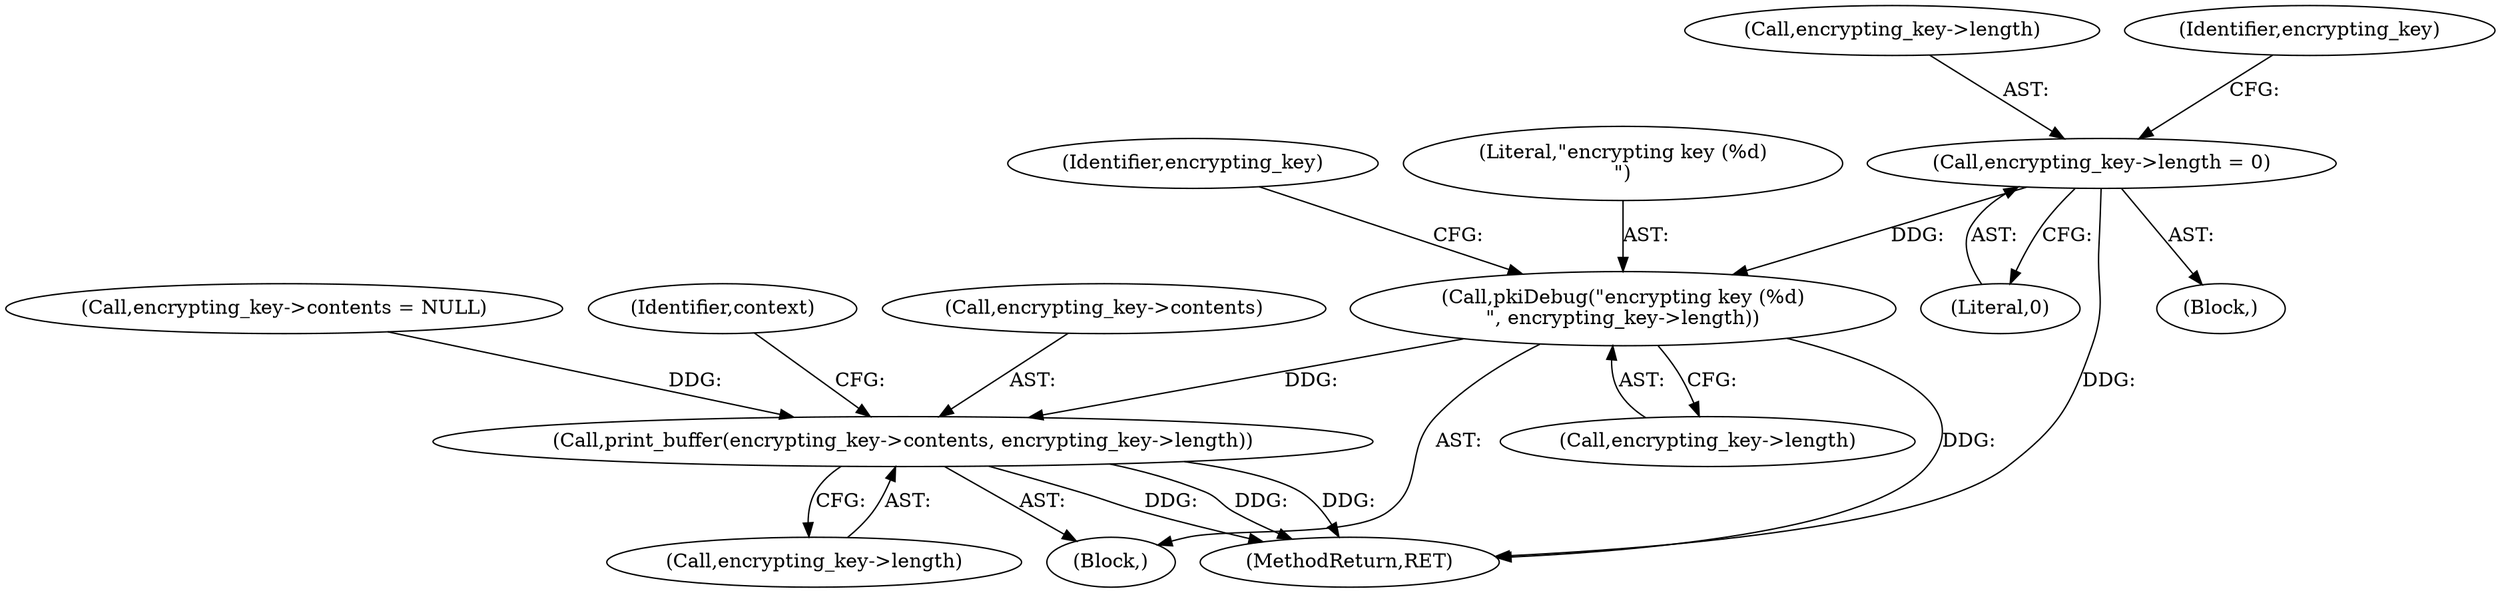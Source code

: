 digraph "0_krb5_db64ca25d661a47b996b4e2645998b5d7f0eb52c@pointer" {
"1000820" [label="(Call,pkiDebug(\"encrypting key (%d)\n\", encrypting_key->length))"];
"1000281" [label="(Call,encrypting_key->length = 0)"];
"1000825" [label="(Call,print_buffer(encrypting_key->contents, encrypting_key->length))"];
"1000826" [label="(Call,encrypting_key->contents)"];
"1000282" [label="(Call,encrypting_key->length)"];
"1000825" [label="(Call,print_buffer(encrypting_key->contents, encrypting_key->length))"];
"1000286" [label="(Call,encrypting_key->contents = NULL)"];
"1000821" [label="(Literal,\"encrypting key (%d)\n\")"];
"1000276" [label="(Block,)"];
"1000822" [label="(Call,encrypting_key->length)"];
"1000281" [label="(Call,encrypting_key->length = 0)"];
"1000285" [label="(Literal,0)"];
"1000288" [label="(Identifier,encrypting_key)"];
"1000759" [label="(Block,)"];
"1000829" [label="(Call,encrypting_key->length)"];
"1000833" [label="(Identifier,context)"];
"1000820" [label="(Call,pkiDebug(\"encrypting key (%d)\n\", encrypting_key->length))"];
"1000827" [label="(Identifier,encrypting_key)"];
"1001409" [label="(MethodReturn,RET)"];
"1000820" -> "1000759"  [label="AST: "];
"1000820" -> "1000822"  [label="CFG: "];
"1000821" -> "1000820"  [label="AST: "];
"1000822" -> "1000820"  [label="AST: "];
"1000827" -> "1000820"  [label="CFG: "];
"1000820" -> "1001409"  [label="DDG: "];
"1000281" -> "1000820"  [label="DDG: "];
"1000820" -> "1000825"  [label="DDG: "];
"1000281" -> "1000276"  [label="AST: "];
"1000281" -> "1000285"  [label="CFG: "];
"1000282" -> "1000281"  [label="AST: "];
"1000285" -> "1000281"  [label="AST: "];
"1000288" -> "1000281"  [label="CFG: "];
"1000281" -> "1001409"  [label="DDG: "];
"1000825" -> "1000759"  [label="AST: "];
"1000825" -> "1000829"  [label="CFG: "];
"1000826" -> "1000825"  [label="AST: "];
"1000829" -> "1000825"  [label="AST: "];
"1000833" -> "1000825"  [label="CFG: "];
"1000825" -> "1001409"  [label="DDG: "];
"1000825" -> "1001409"  [label="DDG: "];
"1000825" -> "1001409"  [label="DDG: "];
"1000286" -> "1000825"  [label="DDG: "];
}
